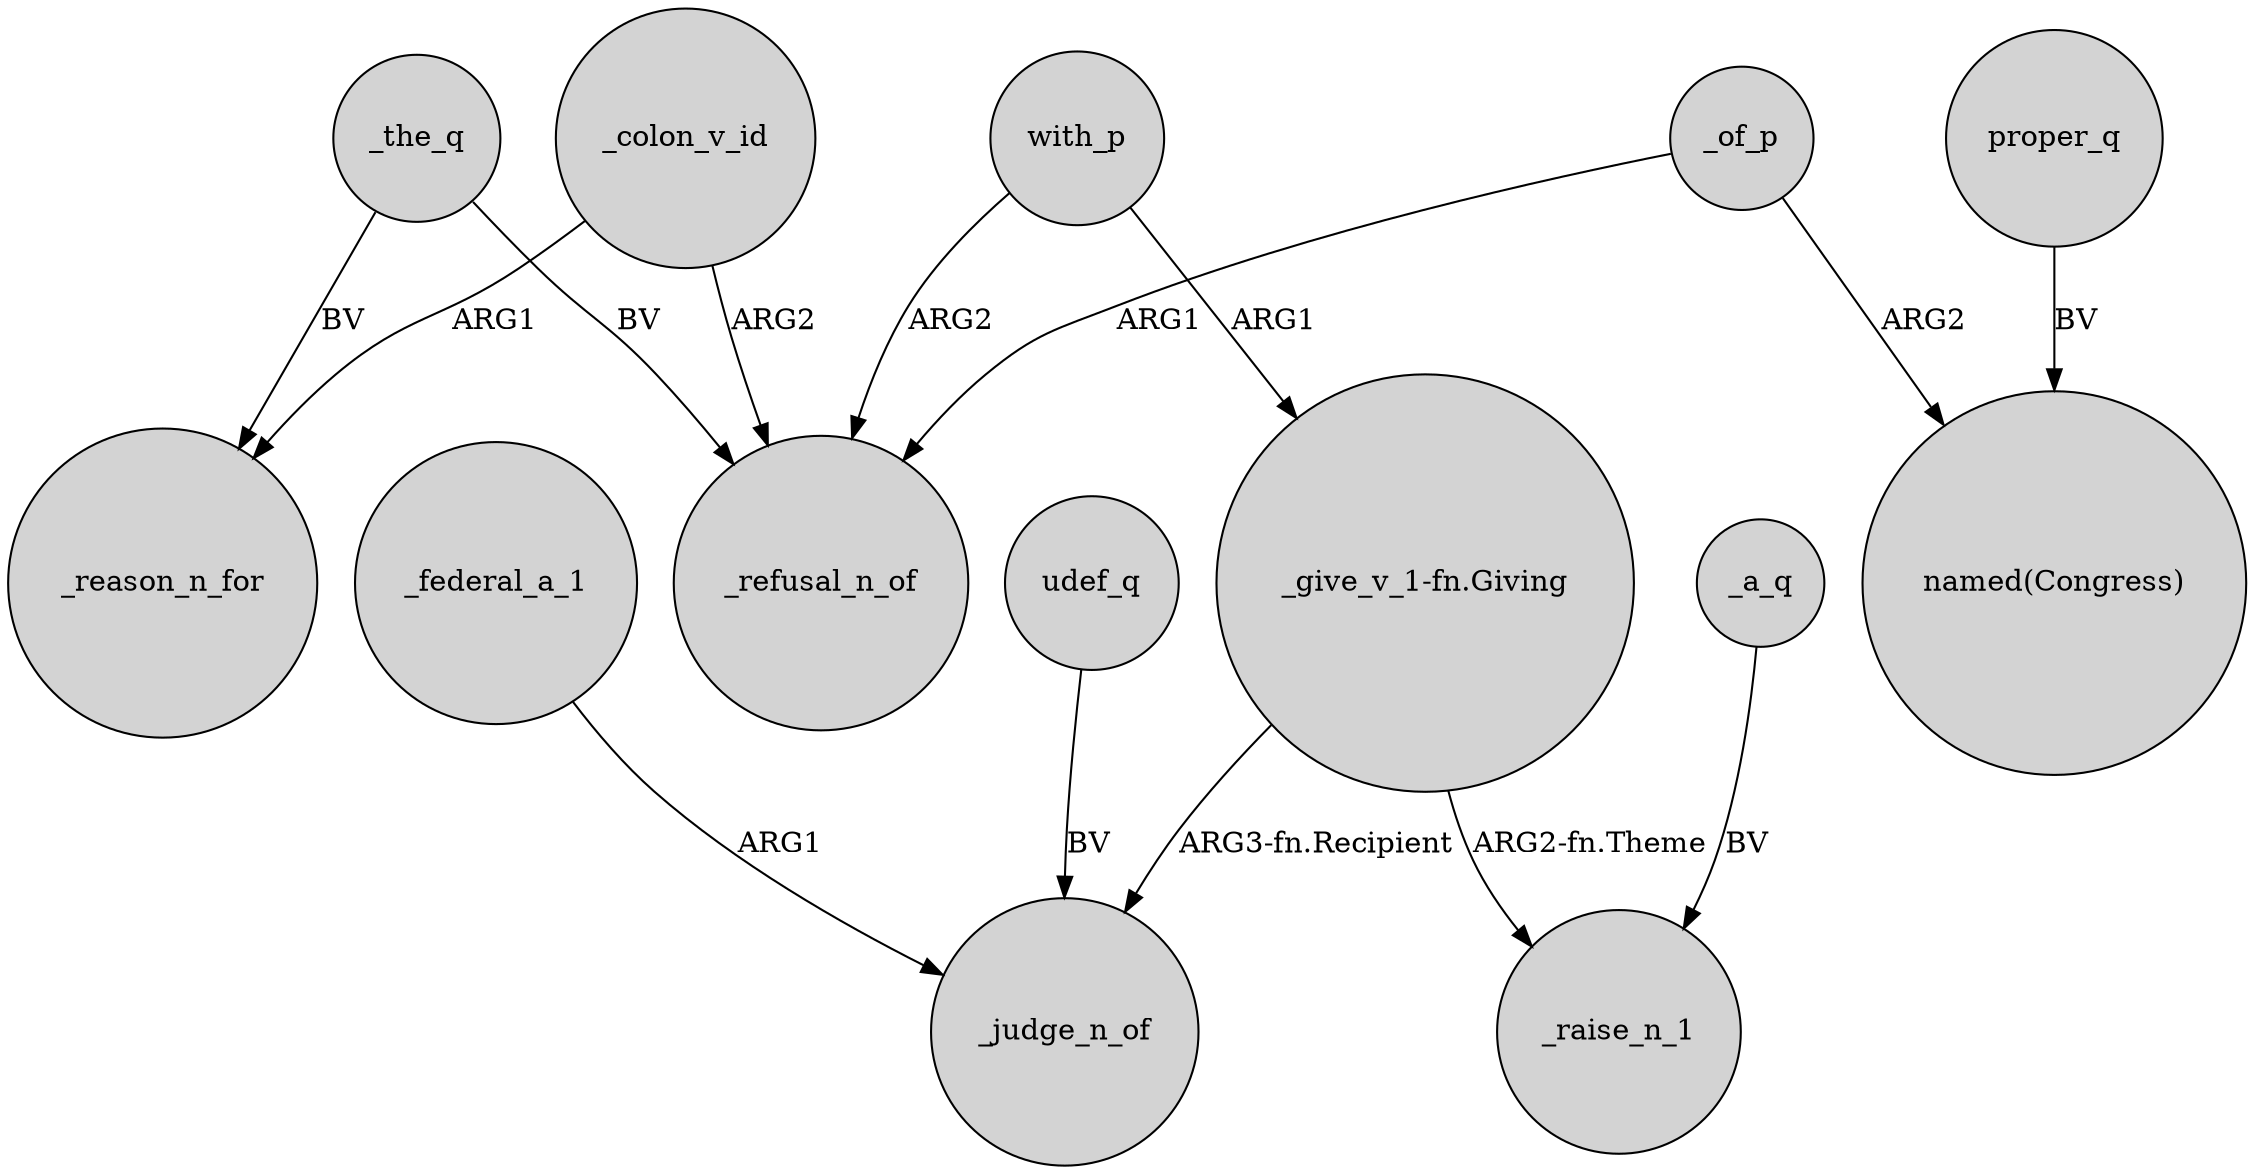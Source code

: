 digraph {
	node [shape=circle style=filled]
	_the_q -> _refusal_n_of [label=BV]
	_federal_a_1 -> _judge_n_of [label=ARG1]
	_a_q -> _raise_n_1 [label=BV]
	with_p -> "_give_v_1-fn.Giving" [label=ARG1]
	_colon_v_id -> _reason_n_for [label=ARG1]
	_the_q -> _reason_n_for [label=BV]
	_of_p -> _refusal_n_of [label=ARG1]
	proper_q -> "named(Congress)" [label=BV]
	_colon_v_id -> _refusal_n_of [label=ARG2]
	with_p -> _refusal_n_of [label=ARG2]
	"_give_v_1-fn.Giving" -> _judge_n_of [label="ARG3-fn.Recipient"]
	udef_q -> _judge_n_of [label=BV]
	"_give_v_1-fn.Giving" -> _raise_n_1 [label="ARG2-fn.Theme"]
	_of_p -> "named(Congress)" [label=ARG2]
}
